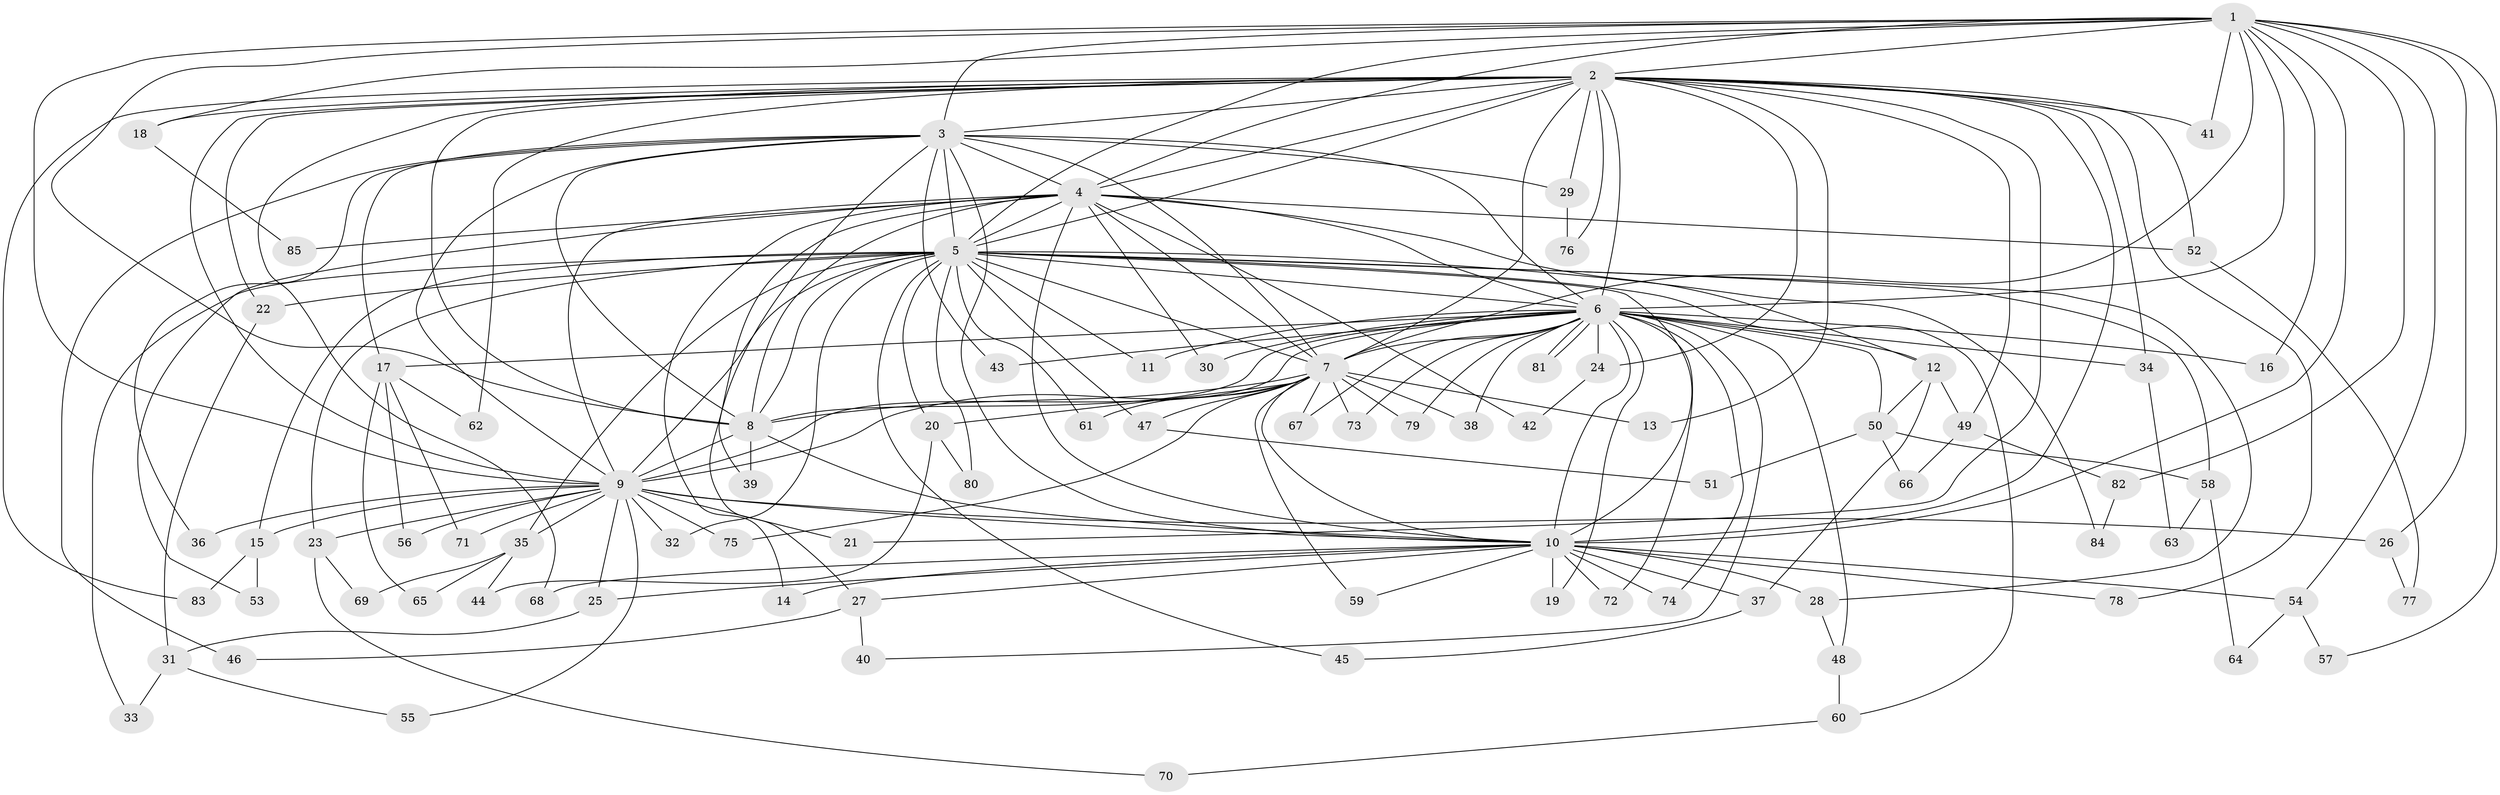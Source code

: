 // coarse degree distribution, {1: 0.56, 2: 0.28, 21: 0.04, 7: 0.04, 3: 0.04, 9: 0.04}
// Generated by graph-tools (version 1.1) at 2025/46/03/04/25 21:46:41]
// undirected, 85 vertices, 195 edges
graph export_dot {
graph [start="1"]
  node [color=gray90,style=filled];
  1;
  2;
  3;
  4;
  5;
  6;
  7;
  8;
  9;
  10;
  11;
  12;
  13;
  14;
  15;
  16;
  17;
  18;
  19;
  20;
  21;
  22;
  23;
  24;
  25;
  26;
  27;
  28;
  29;
  30;
  31;
  32;
  33;
  34;
  35;
  36;
  37;
  38;
  39;
  40;
  41;
  42;
  43;
  44;
  45;
  46;
  47;
  48;
  49;
  50;
  51;
  52;
  53;
  54;
  55;
  56;
  57;
  58;
  59;
  60;
  61;
  62;
  63;
  64;
  65;
  66;
  67;
  68;
  69;
  70;
  71;
  72;
  73;
  74;
  75;
  76;
  77;
  78;
  79;
  80;
  81;
  82;
  83;
  84;
  85;
  1 -- 2;
  1 -- 3;
  1 -- 4;
  1 -- 5;
  1 -- 6;
  1 -- 7;
  1 -- 8;
  1 -- 9;
  1 -- 10;
  1 -- 16;
  1 -- 18;
  1 -- 26;
  1 -- 41;
  1 -- 54;
  1 -- 57;
  1 -- 82;
  2 -- 3;
  2 -- 4;
  2 -- 5;
  2 -- 6;
  2 -- 7;
  2 -- 8;
  2 -- 9;
  2 -- 10;
  2 -- 13;
  2 -- 18;
  2 -- 21;
  2 -- 22;
  2 -- 24;
  2 -- 29;
  2 -- 34;
  2 -- 41;
  2 -- 49;
  2 -- 52;
  2 -- 62;
  2 -- 68;
  2 -- 76;
  2 -- 78;
  2 -- 83;
  3 -- 4;
  3 -- 5;
  3 -- 6;
  3 -- 7;
  3 -- 8;
  3 -- 9;
  3 -- 10;
  3 -- 17;
  3 -- 27;
  3 -- 29;
  3 -- 36;
  3 -- 43;
  3 -- 46;
  4 -- 5;
  4 -- 6;
  4 -- 7;
  4 -- 8;
  4 -- 9;
  4 -- 10;
  4 -- 12;
  4 -- 14;
  4 -- 30;
  4 -- 39;
  4 -- 42;
  4 -- 52;
  4 -- 53;
  4 -- 85;
  5 -- 6;
  5 -- 7;
  5 -- 8;
  5 -- 9;
  5 -- 10;
  5 -- 11;
  5 -- 15;
  5 -- 20;
  5 -- 22;
  5 -- 23;
  5 -- 28;
  5 -- 32;
  5 -- 33;
  5 -- 35;
  5 -- 45;
  5 -- 47;
  5 -- 58;
  5 -- 60;
  5 -- 61;
  5 -- 80;
  5 -- 84;
  6 -- 7;
  6 -- 8;
  6 -- 9;
  6 -- 10;
  6 -- 11;
  6 -- 12;
  6 -- 16;
  6 -- 17;
  6 -- 19;
  6 -- 24;
  6 -- 30;
  6 -- 34;
  6 -- 38;
  6 -- 40;
  6 -- 43;
  6 -- 48;
  6 -- 50;
  6 -- 67;
  6 -- 72;
  6 -- 73;
  6 -- 74;
  6 -- 79;
  6 -- 81;
  6 -- 81;
  7 -- 8;
  7 -- 9;
  7 -- 10;
  7 -- 13;
  7 -- 20;
  7 -- 38;
  7 -- 47;
  7 -- 59;
  7 -- 61;
  7 -- 67;
  7 -- 73;
  7 -- 75;
  7 -- 79;
  8 -- 9;
  8 -- 10;
  8 -- 39;
  9 -- 10;
  9 -- 15;
  9 -- 21;
  9 -- 23;
  9 -- 25;
  9 -- 26;
  9 -- 32;
  9 -- 35;
  9 -- 36;
  9 -- 55;
  9 -- 56;
  9 -- 71;
  9 -- 75;
  10 -- 14;
  10 -- 19;
  10 -- 25;
  10 -- 27;
  10 -- 28;
  10 -- 37;
  10 -- 54;
  10 -- 59;
  10 -- 68;
  10 -- 72;
  10 -- 74;
  10 -- 78;
  12 -- 37;
  12 -- 49;
  12 -- 50;
  15 -- 53;
  15 -- 83;
  17 -- 56;
  17 -- 62;
  17 -- 65;
  17 -- 71;
  18 -- 85;
  20 -- 44;
  20 -- 80;
  22 -- 31;
  23 -- 69;
  23 -- 70;
  24 -- 42;
  25 -- 31;
  26 -- 77;
  27 -- 40;
  27 -- 46;
  28 -- 48;
  29 -- 76;
  31 -- 33;
  31 -- 55;
  34 -- 63;
  35 -- 44;
  35 -- 65;
  35 -- 69;
  37 -- 45;
  47 -- 51;
  48 -- 60;
  49 -- 66;
  49 -- 82;
  50 -- 51;
  50 -- 58;
  50 -- 66;
  52 -- 77;
  54 -- 57;
  54 -- 64;
  58 -- 63;
  58 -- 64;
  60 -- 70;
  82 -- 84;
}
